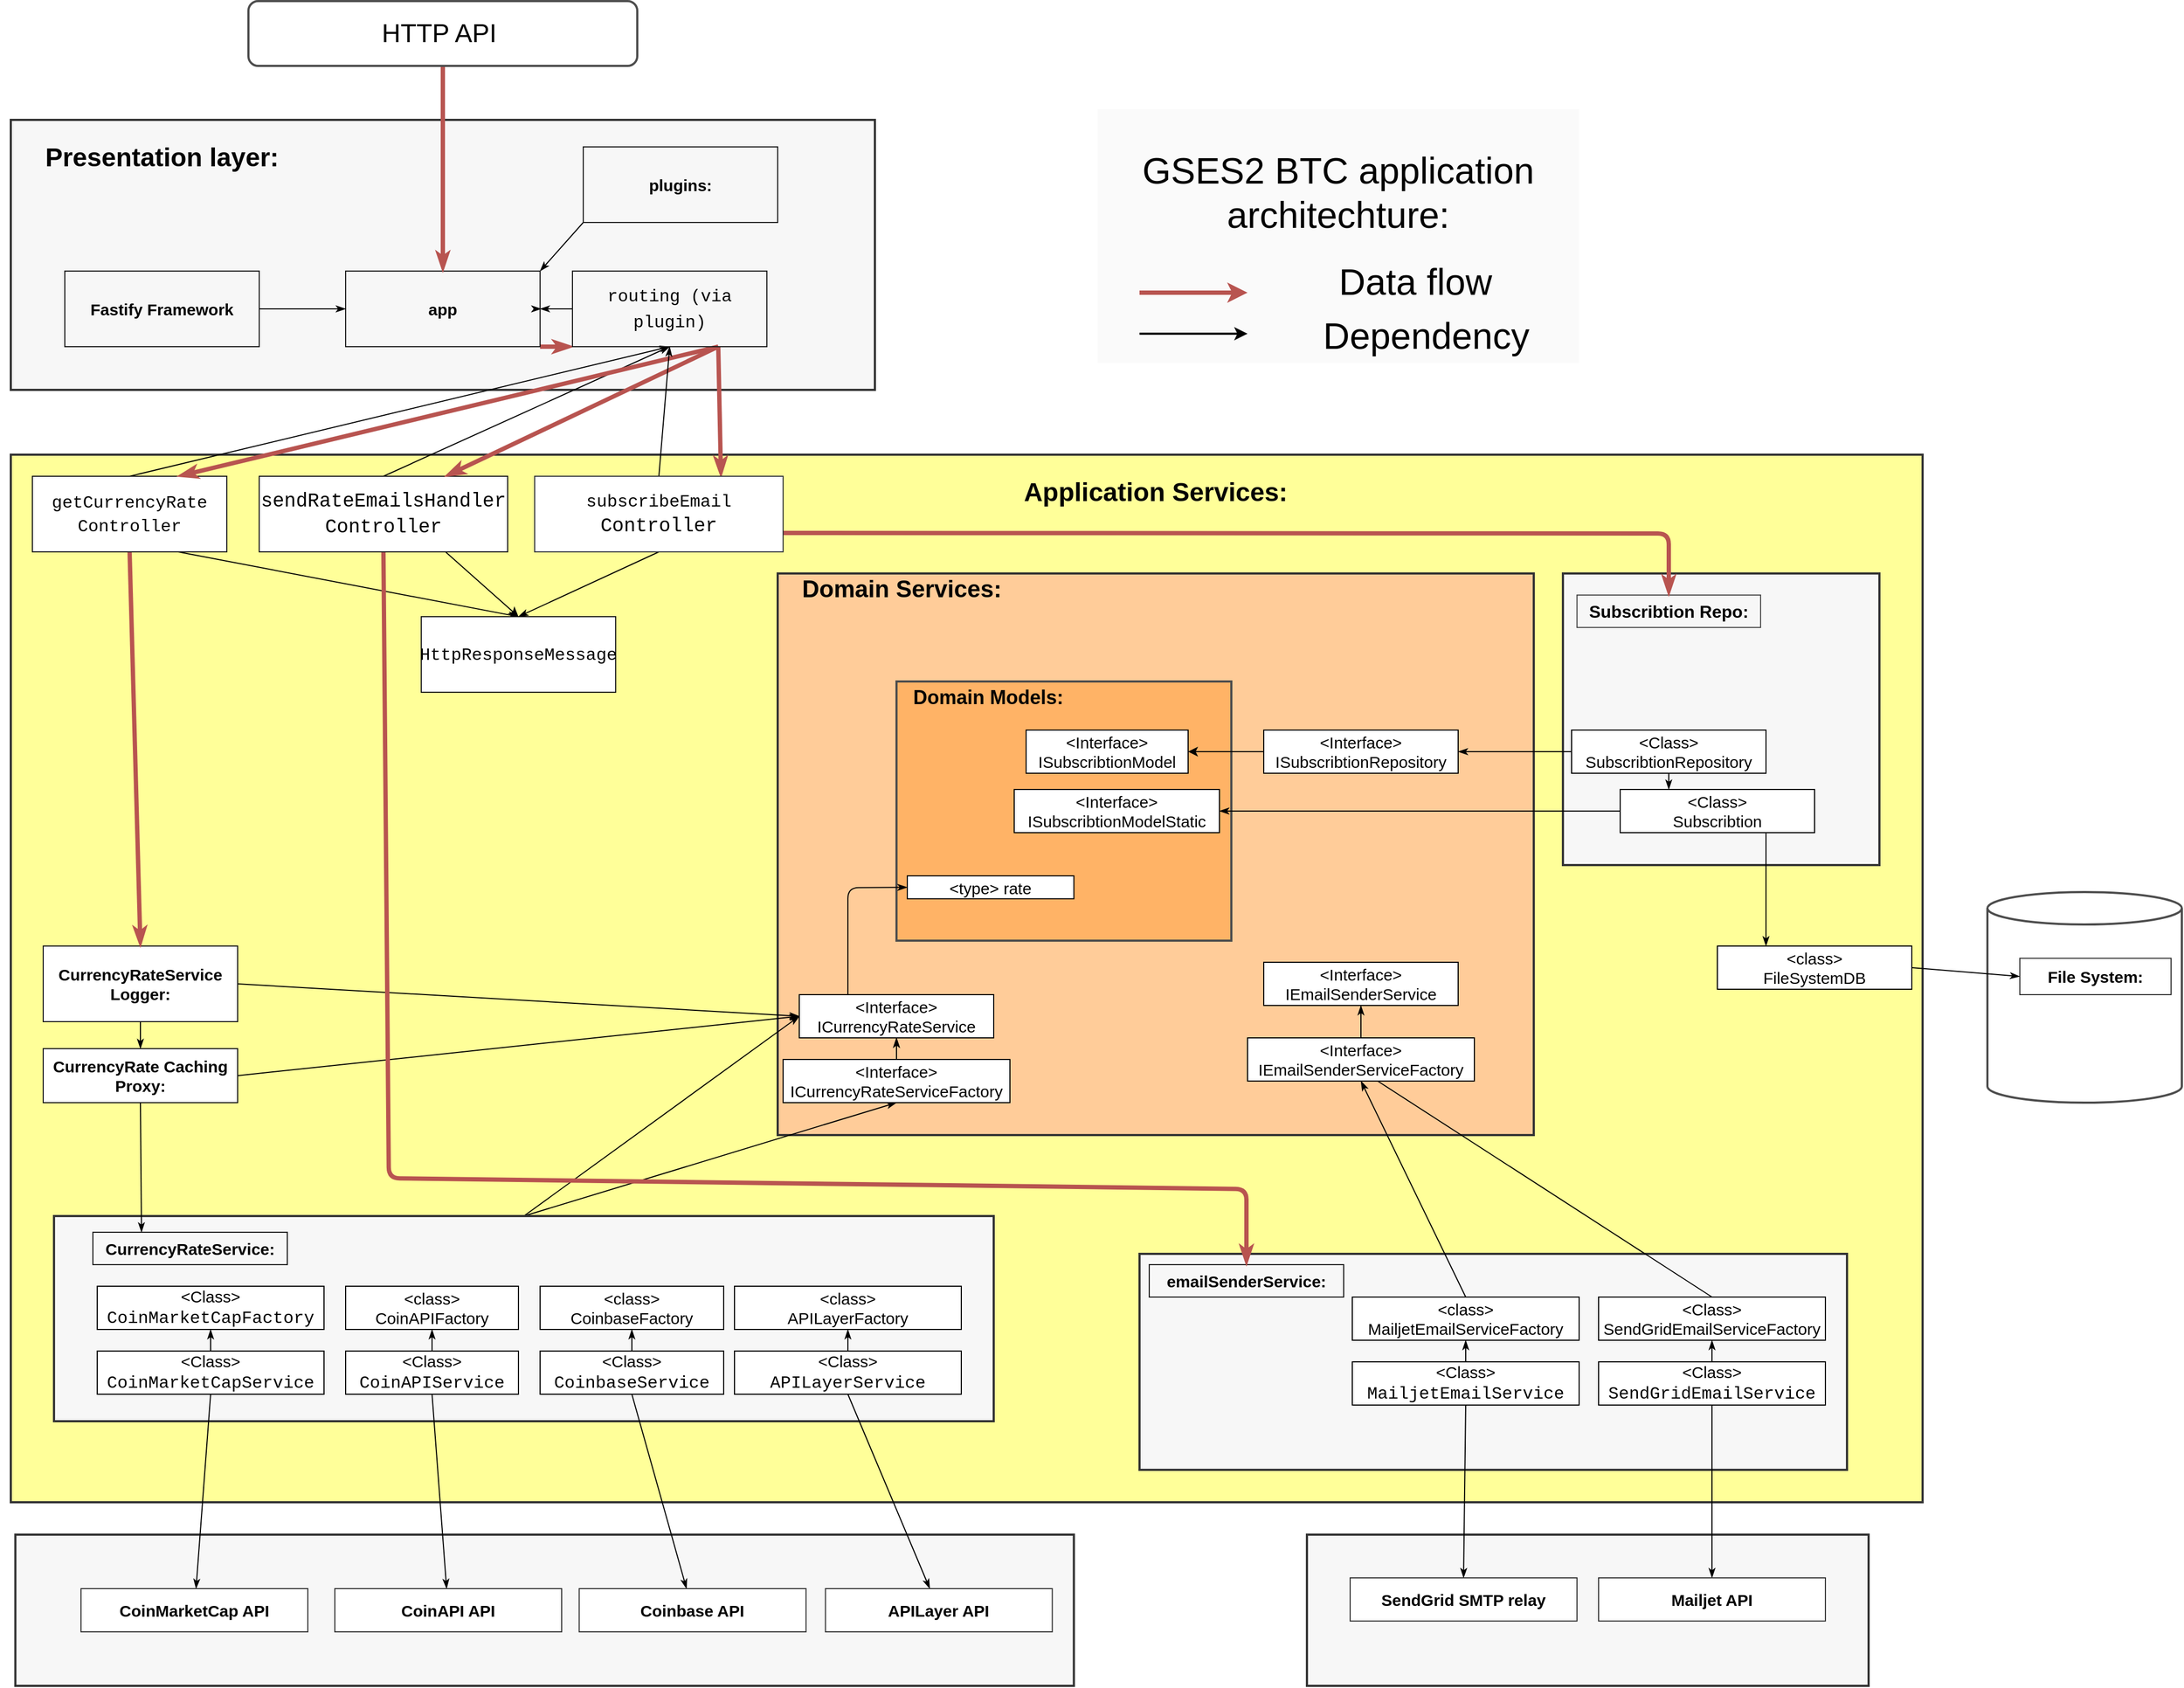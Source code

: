 <mxfile version="20.3.7" type="device"><diagram id="Va2F_s6wSQc69Bck7_Kn" name="Page-3"><mxGraphModel dx="2605" dy="2112" grid="1" gridSize="10" guides="1" tooltips="1" connect="1" arrows="1" fold="1" page="1" pageScale="1" pageWidth="827" pageHeight="1169" background="#FFFFFF" math="0" shadow="0"><root><mxCell id="LVs58O9YVb5k__v3N2jz-0"/><mxCell id="LVs58O9YVb5k__v3N2jz-1" parent="LVs58O9YVb5k__v3N2jz-0"/><mxCell id="pGp3EfEjl50-WbtwnHvr-33" value="" style="rounded=0;whiteSpace=wrap;html=1;strokeColor=#333333;strokeWidth=2;fillColor=#F7F7F7;" parent="LVs58O9YVb5k__v3N2jz-1" vertex="1"><mxGeometry x="-605.77" y="1110" width="980" height="140" as="geometry"/></mxCell><mxCell id="pGp3EfEjl50-WbtwnHvr-21" value="" style="shape=cylinder3;whiteSpace=wrap;html=1;boundedLbl=1;backgroundOutline=1;size=15;labelBackgroundColor=none;fontSize=16;fontColor=#000000;strokeColor=#4D4D4D;strokeWidth=2;fillColor=#FFFFFF;" parent="LVs58O9YVb5k__v3N2jz-1" vertex="1"><mxGeometry x="1220" y="515" width="180" height="195" as="geometry"/></mxCell><mxCell id="kYMx-5tcmwCGb7-HMbAH-30" value="" style="rounded=0;whiteSpace=wrap;html=1;strokeColor=#333333;strokeWidth=2;fillColor=#F7F7F7;" parent="LVs58O9YVb5k__v3N2jz-1" vertex="1"><mxGeometry x="590" y="1110" width="520" height="140" as="geometry"/></mxCell><mxCell id="w0KFx9JzpML0O4RxQ3yX-5" value="" style="rounded=0;whiteSpace=wrap;html=1;labelBackgroundColor=none;fontSize=15;fontColor=#030303;fillColor=#FFFF99;strokeWidth=2;strokeColor=#333333;" parent="LVs58O9YVb5k__v3N2jz-1" vertex="1"><mxGeometry x="-610" y="110" width="1770" height="970" as="geometry"/></mxCell><mxCell id="pGp3EfEjl50-WbtwnHvr-5" value="" style="rounded=0;whiteSpace=wrap;html=1;strokeColor=#333333;strokeWidth=2;fillColor=#F7F7F7;" parent="LVs58O9YVb5k__v3N2jz-1" vertex="1"><mxGeometry x="827" y="220" width="293" height="270" as="geometry"/></mxCell><mxCell id="R8-8-l1SJN_ILTi5o2wE-1" value="" style="rounded=0;whiteSpace=wrap;html=1;labelBackgroundColor=none;fontSize=15;fontColor=#030303;fillColor=#FFCC99;strokeWidth=2;strokeColor=#333333;" parent="LVs58O9YVb5k__v3N2jz-1" vertex="1"><mxGeometry x="100" y="220" width="700" height="520" as="geometry"/></mxCell><mxCell id="lWeB1JLwc1sc2tE-N1J9-0" value="" style="rounded=0;whiteSpace=wrap;html=1;labelBackgroundColor=none;fontSize=15;fontColor=#030303;fillColor=#FFB366;strokeWidth=2;strokeColor=#4D4D4D;" parent="LVs58O9YVb5k__v3N2jz-1" vertex="1"><mxGeometry x="210" y="320" width="310" height="240" as="geometry"/></mxCell><mxCell id="lWeB1JLwc1sc2tE-N1J9-1" value="&lt;b&gt;&lt;font style=&quot;font-size: 18px&quot;&gt;Domain Models:&lt;/font&gt;&lt;/b&gt;" style="text;html=1;strokeColor=none;fillColor=none;align=center;verticalAlign=middle;whiteSpace=wrap;rounded=0;labelBackgroundColor=none;fontSize=15;fontColor=#030303;" parent="LVs58O9YVb5k__v3N2jz-1" vertex="1"><mxGeometry x="210" y="320" width="170" height="30" as="geometry"/></mxCell><mxCell id="APyF7GBWkw_ZN4u4eyRF-0" value="&amp;lt;Interface&amp;gt;&lt;br&gt;ISubscribtionModel" style="rounded=0;whiteSpace=wrap;html=1;fontSize=15;" parent="LVs58O9YVb5k__v3N2jz-1" vertex="1"><mxGeometry x="330" y="365" width="150" height="40" as="geometry"/></mxCell><mxCell id="R8-8-l1SJN_ILTi5o2wE-0" value="&amp;lt;type&amp;gt; rate" style="rounded=0;whiteSpace=wrap;html=1;fontSize=15;" parent="LVs58O9YVb5k__v3N2jz-1" vertex="1"><mxGeometry x="220.002" y="500.003" width="154.23" height="21.2" as="geometry"/></mxCell><mxCell id="8loewQRvzOFX16BJMFhs-1" value="&lt;b&gt;&lt;font style=&quot;font-size: 22px&quot;&gt;Domain Services:&lt;/font&gt;&lt;/b&gt;" style="text;html=1;strokeColor=none;fillColor=none;align=center;verticalAlign=middle;whiteSpace=wrap;rounded=0;labelBackgroundColor=none;fontSize=15;fontColor=#030303;" parent="LVs58O9YVb5k__v3N2jz-1" vertex="1"><mxGeometry x="110" y="220" width="210" height="30" as="geometry"/></mxCell><mxCell id="8loewQRvzOFX16BJMFhs-2" value="&amp;lt;Interface&amp;gt;&lt;br&gt;ISubscribtionModelStatic" style="rounded=0;whiteSpace=wrap;html=1;fontSize=15;" parent="LVs58O9YVb5k__v3N2jz-1" vertex="1"><mxGeometry x="319" y="420" width="190" height="40" as="geometry"/></mxCell><mxCell id="8loewQRvzOFX16BJMFhs-4" style="edgeStyle=none;html=1;exitX=0;exitY=0.5;exitDx=0;exitDy=0;entryX=1;entryY=0.5;entryDx=0;entryDy=0;fontSize=15;fontColor=#030303;strokeColor=#030303;" parent="LVs58O9YVb5k__v3N2jz-1" source="8loewQRvzOFX16BJMFhs-3" target="APyF7GBWkw_ZN4u4eyRF-0" edge="1"><mxGeometry relative="1" as="geometry"><Array as="points"/></mxGeometry></mxCell><mxCell id="8loewQRvzOFX16BJMFhs-3" value="&amp;lt;Interface&amp;gt;&lt;br&gt;ISubscribtionRepository" style="rounded=0;whiteSpace=wrap;html=1;fontSize=15;" parent="LVs58O9YVb5k__v3N2jz-1" vertex="1"><mxGeometry x="550" y="365" width="180" height="40" as="geometry"/></mxCell><mxCell id="8loewQRvzOFX16BJMFhs-5" value="&amp;lt;Interface&amp;gt;&lt;br&gt;IEmailSenderService" style="rounded=0;whiteSpace=wrap;html=1;fontSize=15;" parent="LVs58O9YVb5k__v3N2jz-1" vertex="1"><mxGeometry x="550" y="580" width="180" height="40" as="geometry"/></mxCell><mxCell id="w0KFx9JzpML0O4RxQ3yX-2" style="edgeStyle=none;html=1;exitX=0.5;exitY=0;exitDx=0;exitDy=0;entryX=0.5;entryY=1;entryDx=0;entryDy=0;endArrow=classicThin;endFill=1;strokeColor=#000000;" parent="LVs58O9YVb5k__v3N2jz-1" source="8loewQRvzOFX16BJMFhs-6" target="8loewQRvzOFX16BJMFhs-5" edge="1"><mxGeometry relative="1" as="geometry"/></mxCell><mxCell id="8loewQRvzOFX16BJMFhs-6" value="&amp;lt;Interface&amp;gt;&lt;br&gt;IEmailSenderServiceFactory" style="rounded=0;whiteSpace=wrap;html=1;fontSize=15;" parent="LVs58O9YVb5k__v3N2jz-1" vertex="1"><mxGeometry x="535" y="650" width="210" height="40" as="geometry"/></mxCell><mxCell id="8loewQRvzOFX16BJMFhs-9" style="edgeStyle=none;html=1;exitX=0.25;exitY=0;exitDx=0;exitDy=0;entryX=0;entryY=0.5;entryDx=0;entryDy=0;fontSize=15;fontColor=#030303;strokeColor=#030303;endArrow=classicThin;endFill=1;" parent="LVs58O9YVb5k__v3N2jz-1" source="8loewQRvzOFX16BJMFhs-7" target="R8-8-l1SJN_ILTi5o2wE-0" edge="1"><mxGeometry relative="1" as="geometry"><Array as="points"><mxPoint x="165" y="511"/></Array></mxGeometry></mxCell><mxCell id="8loewQRvzOFX16BJMFhs-7" value="&amp;lt;Interface&amp;gt;&lt;br&gt;ICurrencyRateService" style="rounded=0;whiteSpace=wrap;html=1;fontSize=15;" parent="LVs58O9YVb5k__v3N2jz-1" vertex="1"><mxGeometry x="120" y="610" width="180" height="40" as="geometry"/></mxCell><mxCell id="w0KFx9JzpML0O4RxQ3yX-0" style="edgeStyle=none;html=1;exitX=0.5;exitY=0;exitDx=0;exitDy=0;entryX=0.5;entryY=1;entryDx=0;entryDy=0;endArrow=classicThin;endFill=1;" parent="LVs58O9YVb5k__v3N2jz-1" source="8loewQRvzOFX16BJMFhs-8" target="8loewQRvzOFX16BJMFhs-7" edge="1"><mxGeometry relative="1" as="geometry"/></mxCell><mxCell id="w0KFx9JzpML0O4RxQ3yX-1" style="edgeStyle=none;html=1;exitX=0.5;exitY=0;exitDx=0;exitDy=0;entryX=0.5;entryY=1;entryDx=0;entryDy=0;endArrow=classicThin;endFill=1;strokeColor=#000000;" parent="LVs58O9YVb5k__v3N2jz-1" source="8loewQRvzOFX16BJMFhs-8" target="8loewQRvzOFX16BJMFhs-7" edge="1"><mxGeometry relative="1" as="geometry"/></mxCell><mxCell id="8loewQRvzOFX16BJMFhs-8" value="&amp;lt;Interface&amp;gt;&lt;br&gt;ICurrencyRateServiceFactory" style="rounded=0;whiteSpace=wrap;html=1;fontSize=15;" parent="LVs58O9YVb5k__v3N2jz-1" vertex="1"><mxGeometry x="105" y="670" width="210" height="40" as="geometry"/></mxCell><mxCell id="w0KFx9JzpML0O4RxQ3yX-6" value="&lt;b&gt;&lt;font style=&quot;font-size: 24px&quot;&gt;Application Services:&lt;/font&gt;&lt;/b&gt;" style="text;html=1;strokeColor=none;fillColor=none;align=center;verticalAlign=middle;whiteSpace=wrap;rounded=0;labelBackgroundColor=none;fontSize=15;fontColor=#030303;" parent="LVs58O9YVb5k__v3N2jz-1" vertex="1"><mxGeometry x="300" y="130" width="300" height="30" as="geometry"/></mxCell><mxCell id="kYMx-5tcmwCGb7-HMbAH-2" style="edgeStyle=none;html=1;exitX=0;exitY=0.5;exitDx=0;exitDy=0;entryX=1;entryY=0.5;entryDx=0;entryDy=0;endArrow=classicThin;endFill=1;strokeColor=#000000;" parent="LVs58O9YVb5k__v3N2jz-1" source="kYMx-5tcmwCGb7-HMbAH-0" target="8loewQRvzOFX16BJMFhs-2" edge="1"><mxGeometry relative="1" as="geometry"/></mxCell><mxCell id="kYMx-5tcmwCGb7-HMbAH-0" value="&amp;lt;Class&amp;gt;&lt;br&gt;Subscribtion" style="rounded=0;whiteSpace=wrap;html=1;fontSize=15;" parent="LVs58O9YVb5k__v3N2jz-1" vertex="1"><mxGeometry x="880" y="420" width="180" height="40" as="geometry"/></mxCell><mxCell id="kYMx-5tcmwCGb7-HMbAH-4" value="&lt;b&gt;File System:&lt;/b&gt;" style="text;html=1;strokeColor=#333333;fillColor=none;align=center;verticalAlign=middle;whiteSpace=wrap;rounded=0;labelBackgroundColor=none;fontSize=15;fontColor=#030303;" parent="LVs58O9YVb5k__v3N2jz-1" vertex="1"><mxGeometry x="1250" y="576.3" width="140" height="33.7" as="geometry"/></mxCell><mxCell id="kYMx-5tcmwCGb7-HMbAH-31" style="edgeStyle=none;html=1;exitX=1;exitY=0.5;exitDx=0;exitDy=0;entryX=0;entryY=0.5;entryDx=0;entryDy=0;fontColor=#000000;endArrow=classicThin;endFill=1;strokeColor=#000000;" parent="LVs58O9YVb5k__v3N2jz-1" source="kYMx-5tcmwCGb7-HMbAH-5" target="kYMx-5tcmwCGb7-HMbAH-4" edge="1"><mxGeometry relative="1" as="geometry"/></mxCell><mxCell id="kYMx-5tcmwCGb7-HMbAH-5" value="&amp;lt;class&amp;gt;&lt;br&gt;FileSystemDB" style="rounded=0;whiteSpace=wrap;html=1;fontSize=15;" parent="LVs58O9YVb5k__v3N2jz-1" vertex="1"><mxGeometry x="970" y="565" width="180" height="40" as="geometry"/></mxCell><mxCell id="kYMx-5tcmwCGb7-HMbAH-7" style="edgeStyle=none;html=1;exitX=0.75;exitY=1;exitDx=0;exitDy=0;endArrow=classicThin;endFill=1;strokeColor=#000000;entryX=0.25;entryY=0;entryDx=0;entryDy=0;" parent="LVs58O9YVb5k__v3N2jz-1" source="kYMx-5tcmwCGb7-HMbAH-0" target="kYMx-5tcmwCGb7-HMbAH-5" edge="1"><mxGeometry relative="1" as="geometry"><mxPoint x="1250" y="250" as="targetPoint"/><Array as="points"/></mxGeometry></mxCell><mxCell id="kYMx-5tcmwCGb7-HMbAH-8" value="" style="rounded=0;whiteSpace=wrap;html=1;strokeColor=#333333;strokeWidth=2;fillColor=#F7F7F7;" parent="LVs58O9YVb5k__v3N2jz-1" vertex="1"><mxGeometry x="435" y="850" width="655" height="200" as="geometry"/></mxCell><mxCell id="kYMx-5tcmwCGb7-HMbAH-11" value="&lt;b&gt;emailSenderService:&lt;/b&gt;" style="text;html=1;strokeColor=#1A1A1A;fillColor=none;align=center;verticalAlign=middle;whiteSpace=wrap;rounded=0;labelBackgroundColor=none;fontSize=15;fontColor=#030303;" parent="LVs58O9YVb5k__v3N2jz-1" vertex="1"><mxGeometry x="444" y="860" width="180" height="30" as="geometry"/></mxCell><mxCell id="kYMx-5tcmwCGb7-HMbAH-24" style="edgeStyle=none;html=1;exitX=0.5;exitY=0;exitDx=0;exitDy=0;entryX=0.5;entryY=1;entryDx=0;entryDy=0;fontColor=#000000;endArrow=classicThin;endFill=1;strokeColor=#000000;" parent="LVs58O9YVb5k__v3N2jz-1" source="kYMx-5tcmwCGb7-HMbAH-12" target="kYMx-5tcmwCGb7-HMbAH-21" edge="1"><mxGeometry relative="1" as="geometry"/></mxCell><mxCell id="kYMx-5tcmwCGb7-HMbAH-28" style="edgeStyle=none;html=1;exitX=0.5;exitY=1;exitDx=0;exitDy=0;entryX=0.5;entryY=0;entryDx=0;entryDy=0;fontColor=#000000;endArrow=classicThin;endFill=1;strokeColor=#000000;" parent="LVs58O9YVb5k__v3N2jz-1" source="kYMx-5tcmwCGb7-HMbAH-12" target="kYMx-5tcmwCGb7-HMbAH-19" edge="1"><mxGeometry relative="1" as="geometry"/></mxCell><mxCell id="kYMx-5tcmwCGb7-HMbAH-12" value="&amp;lt;Class&amp;gt;&lt;br&gt;&lt;div style=&quot;font-family: &amp;quot;consolas&amp;quot; , &amp;quot;courier new&amp;quot; , monospace ; font-size: 16px ; line-height: 22px&quot;&gt;MailjetEmailService&lt;/div&gt;" style="rounded=0;whiteSpace=wrap;html=1;fontSize=15;" parent="LVs58O9YVb5k__v3N2jz-1" vertex="1"><mxGeometry x="632" y="950" width="210" height="40" as="geometry"/></mxCell><mxCell id="kYMx-5tcmwCGb7-HMbAH-19" value="&lt;font color=&quot;#000000&quot;&gt;&lt;b&gt;SendGrid SMTP relay&lt;/b&gt;&lt;/font&gt;" style="rounded=0;whiteSpace=wrap;html=1;fontSize=15;fillColor=#FFFFFF;strokeColor=#333333;" parent="LVs58O9YVb5k__v3N2jz-1" vertex="1"><mxGeometry x="630" y="1150" width="210" height="40" as="geometry"/></mxCell><mxCell id="kYMx-5tcmwCGb7-HMbAH-23" style="edgeStyle=none;html=1;exitX=0.5;exitY=0;exitDx=0;exitDy=0;entryX=0.5;entryY=1;entryDx=0;entryDy=0;fontColor=#000000;endArrow=classicThin;endFill=1;strokeColor=#000000;" parent="LVs58O9YVb5k__v3N2jz-1" source="kYMx-5tcmwCGb7-HMbAH-20" target="kYMx-5tcmwCGb7-HMbAH-22" edge="1"><mxGeometry relative="1" as="geometry"/></mxCell><mxCell id="kYMx-5tcmwCGb7-HMbAH-29" style="edgeStyle=none;html=1;exitX=0.5;exitY=1;exitDx=0;exitDy=0;fontColor=#000000;endArrow=classicThin;endFill=1;strokeColor=#000000;entryX=0.5;entryY=0;entryDx=0;entryDy=0;" parent="LVs58O9YVb5k__v3N2jz-1" source="kYMx-5tcmwCGb7-HMbAH-20" target="kYMx-5tcmwCGb7-HMbAH-18" edge="1"><mxGeometry relative="1" as="geometry"/></mxCell><mxCell id="kYMx-5tcmwCGb7-HMbAH-20" value="&amp;lt;Class&amp;gt;&lt;br&gt;&lt;div style=&quot;font-family: &amp;quot;consolas&amp;quot; , &amp;quot;courier new&amp;quot; , monospace ; font-size: 16px ; line-height: 22px&quot;&gt;SendGridEmailService&lt;/div&gt;" style="rounded=0;whiteSpace=wrap;html=1;fontSize=15;" parent="LVs58O9YVb5k__v3N2jz-1" vertex="1"><mxGeometry x="860" y="950" width="210" height="40" as="geometry"/></mxCell><mxCell id="kYMx-5tcmwCGb7-HMbAH-25" style="edgeStyle=none;html=1;exitX=0.5;exitY=0;exitDx=0;exitDy=0;entryX=0.5;entryY=1;entryDx=0;entryDy=0;fontColor=#000000;endArrow=classicThin;endFill=1;strokeColor=#000000;" parent="LVs58O9YVb5k__v3N2jz-1" source="kYMx-5tcmwCGb7-HMbAH-21" target="8loewQRvzOFX16BJMFhs-6" edge="1"><mxGeometry relative="1" as="geometry"/></mxCell><mxCell id="kYMx-5tcmwCGb7-HMbAH-21" value="&amp;lt;class&amp;gt;&lt;br&gt;MailjetEmailServiceFactory" style="rounded=0;whiteSpace=wrap;html=1;fontSize=15;" parent="LVs58O9YVb5k__v3N2jz-1" vertex="1"><mxGeometry x="632" y="890" width="210" height="40" as="geometry"/></mxCell><mxCell id="kYMx-5tcmwCGb7-HMbAH-26" style="edgeStyle=none;html=1;exitX=0.5;exitY=0;exitDx=0;exitDy=0;fontColor=#000000;endArrow=classicThin;endFill=1;strokeColor=#000000;" parent="LVs58O9YVb5k__v3N2jz-1" source="kYMx-5tcmwCGb7-HMbAH-22" edge="1"><mxGeometry relative="1" as="geometry"><mxPoint x="640" y="680" as="targetPoint"/></mxGeometry></mxCell><mxCell id="kYMx-5tcmwCGb7-HMbAH-22" value="&amp;lt;Class&amp;gt;&lt;br&gt;SendGridEmailServiceFactory" style="rounded=0;whiteSpace=wrap;html=1;fontSize=15;" parent="LVs58O9YVb5k__v3N2jz-1" vertex="1"><mxGeometry x="860" y="890" width="210" height="40" as="geometry"/></mxCell><mxCell id="kYMx-5tcmwCGb7-HMbAH-18" value="&lt;font color=&quot;#000000&quot;&gt;&lt;b&gt;Mailjet API&lt;/b&gt;&lt;/font&gt;" style="rounded=0;whiteSpace=wrap;html=1;fontSize=15;fillColor=#FFFFFF;strokeColor=#333333;" parent="LVs58O9YVb5k__v3N2jz-1" vertex="1"><mxGeometry x="860" y="1150" width="210" height="40" as="geometry"/></mxCell><mxCell id="TIUjAxyo4bYSpSdX8x_9-0" value="&amp;lt;Interface&amp;gt;&lt;br&gt;ISubscribtionModel" style="rounded=0;whiteSpace=wrap;html=1;fontSize=15;" parent="LVs58O9YVb5k__v3N2jz-1" vertex="1"><mxGeometry x="330" y="365" width="150" height="40" as="geometry"/></mxCell><mxCell id="TIUjAxyo4bYSpSdX8x_9-1" value="&amp;lt;Interface&amp;gt;&lt;br&gt;ISubscribtionModelStatic" style="rounded=0;whiteSpace=wrap;html=1;fontSize=15;" parent="LVs58O9YVb5k__v3N2jz-1" vertex="1"><mxGeometry x="319" y="420" width="190" height="40" as="geometry"/></mxCell><mxCell id="TIUjAxyo4bYSpSdX8x_9-2" value="&amp;lt;Interface&amp;gt;&lt;br&gt;ISubscribtionRepository" style="rounded=0;whiteSpace=wrap;html=1;fontSize=15;" parent="LVs58O9YVb5k__v3N2jz-1" vertex="1"><mxGeometry x="550" y="365" width="180" height="40" as="geometry"/></mxCell><mxCell id="TIUjAxyo4bYSpSdX8x_9-3" value="&amp;lt;Interface&amp;gt;&lt;br&gt;IEmailSenderService" style="rounded=0;whiteSpace=wrap;html=1;fontSize=15;" parent="LVs58O9YVb5k__v3N2jz-1" vertex="1"><mxGeometry x="550" y="580" width="180" height="40" as="geometry"/></mxCell><mxCell id="TIUjAxyo4bYSpSdX8x_9-4" value="&amp;lt;Interface&amp;gt;&lt;br&gt;IEmailSenderServiceFactory" style="rounded=0;whiteSpace=wrap;html=1;fontSize=15;" parent="LVs58O9YVb5k__v3N2jz-1" vertex="1"><mxGeometry x="535" y="650" width="210" height="40" as="geometry"/></mxCell><mxCell id="TIUjAxyo4bYSpSdX8x_9-5" value="&amp;lt;Interface&amp;gt;&lt;br&gt;ICurrencyRateServiceFactory" style="rounded=0;whiteSpace=wrap;html=1;fontSize=15;" parent="LVs58O9YVb5k__v3N2jz-1" vertex="1"><mxGeometry x="105" y="670" width="210" height="40" as="geometry"/></mxCell><mxCell id="pGp3EfEjl50-WbtwnHvr-2" style="edgeStyle=none;html=1;exitX=0;exitY=0.5;exitDx=0;exitDy=0;entryX=1;entryY=0.5;entryDx=0;entryDy=0;fontColor=#000000;endArrow=classicThin;endFill=1;strokeColor=#000000;" parent="LVs58O9YVb5k__v3N2jz-1" source="pGp3EfEjl50-WbtwnHvr-0" target="TIUjAxyo4bYSpSdX8x_9-2" edge="1"><mxGeometry relative="1" as="geometry"/></mxCell><mxCell id="pGp3EfEjl50-WbtwnHvr-4" style="edgeStyle=none;html=1;exitX=0.5;exitY=1;exitDx=0;exitDy=0;entryX=0.25;entryY=0;entryDx=0;entryDy=0;fontColor=#000000;endArrow=classicThin;endFill=1;strokeColor=#000000;" parent="LVs58O9YVb5k__v3N2jz-1" source="pGp3EfEjl50-WbtwnHvr-0" target="kYMx-5tcmwCGb7-HMbAH-0" edge="1"><mxGeometry relative="1" as="geometry"/></mxCell><mxCell id="pGp3EfEjl50-WbtwnHvr-0" value="&amp;lt;Class&amp;gt;&lt;br&gt;SubscribtionRepository" style="rounded=0;whiteSpace=wrap;html=1;fontSize=15;" parent="LVs58O9YVb5k__v3N2jz-1" vertex="1"><mxGeometry x="835" y="365" width="180" height="40" as="geometry"/></mxCell><mxCell id="pGp3EfEjl50-WbtwnHvr-6" value="&lt;font size=&quot;1&quot;&gt;&lt;b style=&quot;font-size: 16px&quot;&gt;Subscribtion Repo:&lt;/b&gt;&lt;/font&gt;" style="text;html=1;strokeColor=#4D4D4D;fillColor=none;align=center;verticalAlign=middle;whiteSpace=wrap;rounded=0;labelBackgroundColor=none;fontColor=#000000;" parent="LVs58O9YVb5k__v3N2jz-1" vertex="1"><mxGeometry x="840" y="240" width="170" height="30" as="geometry"/></mxCell><mxCell id="pGp3EfEjl50-WbtwnHvr-52" style="edgeStyle=none;html=1;exitX=0.5;exitY=0;exitDx=0;exitDy=0;entryX=0.5;entryY=1;entryDx=0;entryDy=0;fontSize=24;fontColor=#000000;endArrow=classicThin;endFill=1;strokeColor=#000000;" parent="LVs58O9YVb5k__v3N2jz-1" source="pGp3EfEjl50-WbtwnHvr-11" target="TIUjAxyo4bYSpSdX8x_9-5" edge="1"><mxGeometry relative="1" as="geometry"/></mxCell><mxCell id="pGp3EfEjl50-WbtwnHvr-53" style="edgeStyle=none;html=1;exitX=0.5;exitY=0;exitDx=0;exitDy=0;entryX=0;entryY=0.5;entryDx=0;entryDy=0;fontSize=24;fontColor=#000000;endArrow=classicThin;endFill=1;strokeColor=#000000;" parent="LVs58O9YVb5k__v3N2jz-1" source="pGp3EfEjl50-WbtwnHvr-11" target="8loewQRvzOFX16BJMFhs-7" edge="1"><mxGeometry relative="1" as="geometry"/></mxCell><mxCell id="pGp3EfEjl50-WbtwnHvr-11" value="" style="rounded=0;whiteSpace=wrap;html=1;strokeColor=#333333;strokeWidth=2;fillColor=#F7F7F7;" parent="LVs58O9YVb5k__v3N2jz-1" vertex="1"><mxGeometry x="-570" y="815" width="870" height="190" as="geometry"/></mxCell><mxCell id="pGp3EfEjl50-WbtwnHvr-12" value="&lt;b&gt;CurrencyRateService:&lt;/b&gt;" style="text;html=1;strokeColor=#1A1A1A;fillColor=none;align=center;verticalAlign=middle;whiteSpace=wrap;rounded=0;labelBackgroundColor=none;fontSize=15;fontColor=#030303;" parent="LVs58O9YVb5k__v3N2jz-1" vertex="1"><mxGeometry x="-534" y="830" width="180" height="30" as="geometry"/></mxCell><mxCell id="pGp3EfEjl50-WbtwnHvr-31" style="edgeStyle=none;html=1;exitX=0.5;exitY=0;exitDx=0;exitDy=0;entryX=0.5;entryY=1;entryDx=0;entryDy=0;fontSize=24;fontColor=#000000;endArrow=classicThin;endFill=1;strokeColor=#000000;" parent="LVs58O9YVb5k__v3N2jz-1" source="pGp3EfEjl50-WbtwnHvr-13" target="pGp3EfEjl50-WbtwnHvr-15" edge="1"><mxGeometry relative="1" as="geometry"/></mxCell><mxCell id="pGp3EfEjl50-WbtwnHvr-49" style="edgeStyle=none;html=1;exitX=0.5;exitY=1;exitDx=0;exitDy=0;fontSize=24;fontColor=#000000;endArrow=classicThin;endFill=1;strokeColor=#000000;" parent="LVs58O9YVb5k__v3N2jz-1" source="pGp3EfEjl50-WbtwnHvr-13" target="pGp3EfEjl50-WbtwnHvr-39" edge="1"><mxGeometry relative="1" as="geometry"/></mxCell><mxCell id="pGp3EfEjl50-WbtwnHvr-13" value="&amp;lt;Class&amp;gt;&lt;br&gt;&lt;div style=&quot;font-family: &amp;quot;consolas&amp;quot; , &amp;quot;courier new&amp;quot; , monospace ; font-size: 16px ; line-height: 22px&quot;&gt;CoinbaseService&lt;/div&gt;" style="rounded=0;whiteSpace=wrap;html=1;fontSize=15;" parent="LVs58O9YVb5k__v3N2jz-1" vertex="1"><mxGeometry x="-120" y="940" width="170" height="40" as="geometry"/></mxCell><mxCell id="pGp3EfEjl50-WbtwnHvr-32" style="edgeStyle=none;html=1;exitX=0.5;exitY=0;exitDx=0;exitDy=0;entryX=0.5;entryY=1;entryDx=0;entryDy=0;fontSize=24;fontColor=#000000;endArrow=classicThin;endFill=1;strokeColor=#000000;" parent="LVs58O9YVb5k__v3N2jz-1" source="pGp3EfEjl50-WbtwnHvr-14" target="pGp3EfEjl50-WbtwnHvr-16" edge="1"><mxGeometry relative="1" as="geometry"/></mxCell><mxCell id="pGp3EfEjl50-WbtwnHvr-50" style="edgeStyle=none;html=1;exitX=0.5;exitY=1;exitDx=0;exitDy=0;fontSize=24;fontColor=#000000;endArrow=classicThin;endFill=1;strokeColor=#000000;" parent="LVs58O9YVb5k__v3N2jz-1" source="pGp3EfEjl50-WbtwnHvr-14" target="pGp3EfEjl50-WbtwnHvr-40" edge="1"><mxGeometry relative="1" as="geometry"/></mxCell><mxCell id="pGp3EfEjl50-WbtwnHvr-14" value="&amp;lt;Class&amp;gt;&lt;br&gt;&lt;div style=&quot;font-family: &amp;quot;consolas&amp;quot; , &amp;quot;courier new&amp;quot; , monospace ; font-size: 16px ; line-height: 22px&quot;&gt;APILayerService&lt;/div&gt;" style="rounded=0;whiteSpace=wrap;html=1;fontSize=15;" parent="LVs58O9YVb5k__v3N2jz-1" vertex="1"><mxGeometry x="60.0" y="940" width="210" height="40" as="geometry"/></mxCell><mxCell id="pGp3EfEjl50-WbtwnHvr-15" value="&amp;lt;class&amp;gt;&lt;br&gt;CoinbaseFactory" style="rounded=0;whiteSpace=wrap;html=1;fontSize=15;" parent="LVs58O9YVb5k__v3N2jz-1" vertex="1"><mxGeometry x="-120" y="880" width="170" height="40" as="geometry"/></mxCell><mxCell id="pGp3EfEjl50-WbtwnHvr-16" value="&amp;lt;class&amp;gt;&lt;br&gt;APILayerFactory" style="rounded=0;whiteSpace=wrap;html=1;fontSize=15;" parent="LVs58O9YVb5k__v3N2jz-1" vertex="1"><mxGeometry x="60.0" y="880" width="210" height="40" as="geometry"/></mxCell><mxCell id="pGp3EfEjl50-WbtwnHvr-30" style="edgeStyle=none;html=1;exitX=0.5;exitY=0;exitDx=0;exitDy=0;entryX=0.5;entryY=1;entryDx=0;entryDy=0;fontSize=24;fontColor=#000000;endArrow=classicThin;endFill=1;strokeColor=#000000;" parent="LVs58O9YVb5k__v3N2jz-1" source="pGp3EfEjl50-WbtwnHvr-17" target="pGp3EfEjl50-WbtwnHvr-18" edge="1"><mxGeometry relative="1" as="geometry"/></mxCell><mxCell id="pGp3EfEjl50-WbtwnHvr-48" style="edgeStyle=none;html=1;exitX=0.5;exitY=1;exitDx=0;exitDy=0;fontSize=24;fontColor=#000000;endArrow=classicThin;endFill=1;strokeColor=#000000;" parent="LVs58O9YVb5k__v3N2jz-1" source="pGp3EfEjl50-WbtwnHvr-17" target="pGp3EfEjl50-WbtwnHvr-38" edge="1"><mxGeometry relative="1" as="geometry"/></mxCell><mxCell id="pGp3EfEjl50-WbtwnHvr-17" value="&amp;lt;Class&amp;gt;&lt;br&gt;&lt;div style=&quot;font-family: &amp;#34;consolas&amp;#34; , &amp;#34;courier new&amp;#34; , monospace ; font-size: 16px ; line-height: 22px&quot;&gt;CoinAPIService&lt;/div&gt;" style="rounded=0;whiteSpace=wrap;html=1;fontSize=15;" parent="LVs58O9YVb5k__v3N2jz-1" vertex="1"><mxGeometry x="-300" y="940" width="160" height="40" as="geometry"/></mxCell><mxCell id="pGp3EfEjl50-WbtwnHvr-18" value="&amp;lt;class&amp;gt;&lt;br&gt;CoinAPIFactory" style="rounded=0;whiteSpace=wrap;html=1;fontSize=15;" parent="LVs58O9YVb5k__v3N2jz-1" vertex="1"><mxGeometry x="-300" y="880" width="160" height="40" as="geometry"/></mxCell><mxCell id="pGp3EfEjl50-WbtwnHvr-29" style="edgeStyle=none;html=1;exitX=0.5;exitY=0;exitDx=0;exitDy=0;entryX=0.5;entryY=1;entryDx=0;entryDy=0;fontSize=24;fontColor=#000000;endArrow=classicThin;endFill=1;strokeColor=#000000;" parent="LVs58O9YVb5k__v3N2jz-1" source="pGp3EfEjl50-WbtwnHvr-19" target="pGp3EfEjl50-WbtwnHvr-24" edge="1"><mxGeometry relative="1" as="geometry"/></mxCell><mxCell id="pGp3EfEjl50-WbtwnHvr-47" style="edgeStyle=none;html=1;exitX=0.5;exitY=1;exitDx=0;exitDy=0;fontSize=24;fontColor=#000000;endArrow=classicThin;endFill=1;strokeColor=#000000;" parent="LVs58O9YVb5k__v3N2jz-1" source="pGp3EfEjl50-WbtwnHvr-19" target="pGp3EfEjl50-WbtwnHvr-37" edge="1"><mxGeometry relative="1" as="geometry"/></mxCell><mxCell id="pGp3EfEjl50-WbtwnHvr-19" value="&amp;lt;Class&amp;gt;&lt;br&gt;&lt;div style=&quot;font-family: &amp;quot;consolas&amp;quot; , &amp;quot;courier new&amp;quot; , monospace ; font-size: 16px ; line-height: 22px&quot;&gt;CoinMarketCapService&lt;/div&gt;" style="rounded=0;whiteSpace=wrap;html=1;fontSize=15;" parent="LVs58O9YVb5k__v3N2jz-1" vertex="1"><mxGeometry x="-530" y="940" width="210" height="40" as="geometry"/></mxCell><mxCell id="pGp3EfEjl50-WbtwnHvr-24" value="&amp;lt;Class&amp;gt;&lt;br&gt;&lt;div style=&quot;font-family: &amp;quot;consolas&amp;quot; , &amp;quot;courier new&amp;quot; , monospace ; font-size: 16px ; line-height: 22px&quot;&gt;CoinMarketCapFactory&lt;/div&gt;" style="rounded=0;whiteSpace=wrap;html=1;fontSize=15;" parent="LVs58O9YVb5k__v3N2jz-1" vertex="1"><mxGeometry x="-530" y="880" width="210" height="40" as="geometry"/></mxCell><mxCell id="pGp3EfEjl50-WbtwnHvr-37" value="&lt;font color=&quot;#000000&quot;&gt;&lt;b&gt;CoinMarketCap API&lt;/b&gt;&lt;/font&gt;" style="rounded=0;whiteSpace=wrap;html=1;fontSize=15;fillColor=#FFFFFF;strokeColor=#333333;" parent="LVs58O9YVb5k__v3N2jz-1" vertex="1"><mxGeometry x="-545" y="1160" width="210" height="40" as="geometry"/></mxCell><mxCell id="pGp3EfEjl50-WbtwnHvr-38" value="&lt;font color=&quot;#000000&quot;&gt;&lt;b&gt;CoinAPI API&lt;/b&gt;&lt;/font&gt;" style="rounded=0;whiteSpace=wrap;html=1;fontSize=15;fillColor=#FFFFFF;strokeColor=#333333;" parent="LVs58O9YVb5k__v3N2jz-1" vertex="1"><mxGeometry x="-310" y="1160" width="210" height="40" as="geometry"/></mxCell><mxCell id="pGp3EfEjl50-WbtwnHvr-39" value="&lt;font color=&quot;#000000&quot;&gt;&lt;b&gt;Coinbase API&lt;/b&gt;&lt;/font&gt;" style="rounded=0;whiteSpace=wrap;html=1;fontSize=15;fillColor=#FFFFFF;strokeColor=#333333;" parent="LVs58O9YVb5k__v3N2jz-1" vertex="1"><mxGeometry x="-83.77" y="1160" width="210" height="40" as="geometry"/></mxCell><mxCell id="pGp3EfEjl50-WbtwnHvr-40" value="&lt;font color=&quot;#000000&quot;&gt;&lt;b&gt;APILayer API&lt;/b&gt;&lt;/font&gt;" style="rounded=0;whiteSpace=wrap;html=1;fontSize=15;fillColor=#FFFFFF;strokeColor=#333333;" parent="LVs58O9YVb5k__v3N2jz-1" vertex="1"><mxGeometry x="144.23" y="1160" width="210" height="40" as="geometry"/></mxCell><mxCell id="pGp3EfEjl50-WbtwnHvr-43" style="edgeStyle=none;html=1;exitX=0.5;exitY=1;exitDx=0;exitDy=0;entryX=0.5;entryY=0;entryDx=0;entryDy=0;fontSize=24;fontColor=#000000;endArrow=classicThin;endFill=1;strokeColor=#000000;" parent="LVs58O9YVb5k__v3N2jz-1" source="pGp3EfEjl50-WbtwnHvr-41" target="pGp3EfEjl50-WbtwnHvr-42" edge="1"><mxGeometry relative="1" as="geometry"/></mxCell><mxCell id="pGp3EfEjl50-WbtwnHvr-46" style="edgeStyle=none;html=1;exitX=1;exitY=0.5;exitDx=0;exitDy=0;fontSize=24;fontColor=#000000;endArrow=classicThin;endFill=1;strokeColor=#000000;" parent="LVs58O9YVb5k__v3N2jz-1" source="pGp3EfEjl50-WbtwnHvr-41" edge="1"><mxGeometry relative="1" as="geometry"><mxPoint x="120" y="630" as="targetPoint"/></mxGeometry></mxCell><mxCell id="pGp3EfEjl50-WbtwnHvr-41" value="&lt;b&gt;CurrencyRateService Logger:&lt;/b&gt;" style="text;html=1;strokeColor=#1A1A1A;fillColor=#FFFFFF;align=center;verticalAlign=middle;whiteSpace=wrap;rounded=0;labelBackgroundColor=none;fontSize=15;fontColor=#030303;" parent="LVs58O9YVb5k__v3N2jz-1" vertex="1"><mxGeometry x="-580" y="565" width="180" height="70" as="geometry"/></mxCell><mxCell id="pGp3EfEjl50-WbtwnHvr-44" style="edgeStyle=none;html=1;exitX=0.5;exitY=1;exitDx=0;exitDy=0;entryX=0.25;entryY=0;entryDx=0;entryDy=0;fontSize=24;fontColor=#000000;endArrow=classicThin;endFill=1;strokeColor=#000000;" parent="LVs58O9YVb5k__v3N2jz-1" source="pGp3EfEjl50-WbtwnHvr-42" target="pGp3EfEjl50-WbtwnHvr-12" edge="1"><mxGeometry relative="1" as="geometry"/></mxCell><mxCell id="pGp3EfEjl50-WbtwnHvr-45" style="edgeStyle=none;html=1;exitX=1;exitY=0.5;exitDx=0;exitDy=0;entryX=0;entryY=0.5;entryDx=0;entryDy=0;fontSize=24;fontColor=#000000;endArrow=classicThin;endFill=1;strokeColor=#000000;" parent="LVs58O9YVb5k__v3N2jz-1" source="pGp3EfEjl50-WbtwnHvr-42" target="8loewQRvzOFX16BJMFhs-7" edge="1"><mxGeometry relative="1" as="geometry"/></mxCell><mxCell id="pGp3EfEjl50-WbtwnHvr-42" value="&lt;b&gt;CurrencyRate Caching Proxy:&lt;/b&gt;" style="text;html=1;strokeColor=#1A1A1A;fillColor=#FFFFFF;align=center;verticalAlign=middle;whiteSpace=wrap;rounded=0;labelBackgroundColor=none;fontSize=15;fontColor=#030303;" parent="LVs58O9YVb5k__v3N2jz-1" vertex="1"><mxGeometry x="-580" y="660" width="180" height="50" as="geometry"/></mxCell><mxCell id="pGp3EfEjl50-WbtwnHvr-54" value="" style="rounded=0;whiteSpace=wrap;html=1;strokeColor=#333333;strokeWidth=2;fillColor=#F7F7F7;" parent="LVs58O9YVb5k__v3N2jz-1" vertex="1"><mxGeometry x="-610" y="-200" width="800" height="250" as="geometry"/></mxCell><mxCell id="pGp3EfEjl50-WbtwnHvr-55" value="&lt;b&gt;&lt;font style=&quot;font-size: 24px&quot;&gt;Presentation layer:&lt;/font&gt;&lt;/b&gt;" style="text;html=1;strokeColor=none;fillColor=none;align=center;verticalAlign=middle;whiteSpace=wrap;rounded=0;labelBackgroundColor=none;fontSize=15;fontColor=#030303;" parent="LVs58O9YVb5k__v3N2jz-1" vertex="1"><mxGeometry x="-620" y="-180" width="300" height="30" as="geometry"/></mxCell><mxCell id="hDbm29PS_mauPwqaf9kC-6" style="edgeStyle=none;html=1;exitX=1;exitY=0.5;exitDx=0;exitDy=0;fontSize=34;fontColor=#000000;endArrow=classicThin;endFill=1;strokeColor=#000000;strokeWidth=1;" parent="LVs58O9YVb5k__v3N2jz-1" source="VzDpVa1flMHTPpvMLoxs-0" edge="1"><mxGeometry relative="1" as="geometry"><mxPoint x="-119" y="-25" as="targetPoint"/></mxGeometry></mxCell><mxCell id="hDbm29PS_mauPwqaf9kC-7" style="edgeStyle=none;html=1;exitX=1;exitY=1;exitDx=0;exitDy=0;entryX=0;entryY=1;entryDx=0;entryDy=0;fontSize=34;fontColor=#000000;endArrow=classicThin;endFill=1;strokeColor=#b85450;strokeWidth=4;fillColor=#f8cecc;" parent="LVs58O9YVb5k__v3N2jz-1" source="VzDpVa1flMHTPpvMLoxs-0" target="VzDpVa1flMHTPpvMLoxs-6" edge="1"><mxGeometry relative="1" as="geometry"/></mxCell><mxCell id="VzDpVa1flMHTPpvMLoxs-0" value="&lt;b&gt;app&lt;/b&gt;" style="text;html=1;strokeColor=#1A1A1A;fillColor=none;align=center;verticalAlign=middle;whiteSpace=wrap;rounded=0;labelBackgroundColor=none;fontSize=15;fontColor=#030303;" parent="LVs58O9YVb5k__v3N2jz-1" vertex="1"><mxGeometry x="-300" y="-60" width="180" height="70" as="geometry"/></mxCell><mxCell id="hDbm29PS_mauPwqaf9kC-3" style="edgeStyle=none;html=1;exitX=0.5;exitY=0;exitDx=0;exitDy=0;entryX=0.5;entryY=1;entryDx=0;entryDy=0;fontSize=34;fontColor=#000000;endArrow=none;endFill=0;strokeColor=#000000;strokeWidth=1;startArrow=classicThin;startFill=1;" parent="LVs58O9YVb5k__v3N2jz-1" source="VzDpVa1flMHTPpvMLoxs-1" target="VzDpVa1flMHTPpvMLoxs-8" edge="1"><mxGeometry relative="1" as="geometry"/></mxCell><mxCell id="hDbm29PS_mauPwqaf9kC-4" style="edgeStyle=none;html=1;exitX=0.5;exitY=0;exitDx=0;exitDy=0;entryX=0.75;entryY=1;entryDx=0;entryDy=0;fontSize=34;fontColor=#000000;endArrow=none;endFill=0;strokeColor=#000000;strokeWidth=1;startArrow=classic;startFill=1;" parent="LVs58O9YVb5k__v3N2jz-1" source="VzDpVa1flMHTPpvMLoxs-1" target="VzDpVa1flMHTPpvMLoxs-2" edge="1"><mxGeometry relative="1" as="geometry"/></mxCell><mxCell id="hDbm29PS_mauPwqaf9kC-5" style="edgeStyle=none;html=1;exitX=0.5;exitY=0;exitDx=0;exitDy=0;entryX=0.75;entryY=1;entryDx=0;entryDy=0;fontSize=34;fontColor=#000000;endArrow=none;endFill=0;strokeColor=#000000;strokeWidth=1;startArrow=classicThin;startFill=1;" parent="LVs58O9YVb5k__v3N2jz-1" source="VzDpVa1flMHTPpvMLoxs-1" target="VzDpVa1flMHTPpvMLoxs-3" edge="1"><mxGeometry relative="1" as="geometry"/></mxCell><mxCell id="VzDpVa1flMHTPpvMLoxs-1" value="&lt;div style=&quot;line-height: 22px&quot;&gt;&lt;font color=&quot;#000000&quot; face=&quot;consolas, courier new, monospace&quot;&gt;&lt;span style=&quot;font-size: 16px&quot;&gt;HttpResponseMessage&lt;/span&gt;&lt;/font&gt;&lt;br&gt;&lt;/div&gt;" style="text;html=1;strokeColor=#1A1A1A;fillColor=#FFFFFF;align=center;verticalAlign=middle;whiteSpace=wrap;rounded=0;labelBackgroundColor=none;fontSize=15;fontColor=#030303;" parent="LVs58O9YVb5k__v3N2jz-1" vertex="1"><mxGeometry x="-230.0" y="260" width="180" height="70" as="geometry"/></mxCell><mxCell id="VzDpVa1flMHTPpvMLoxs-10" style="edgeStyle=none;html=1;exitX=0.5;exitY=1;exitDx=0;exitDy=0;fontSize=18;fontColor=#000000;endArrow=classicThin;endFill=1;strokeColor=#b85450;fillColor=#f8cecc;entryX=0.5;entryY=0;entryDx=0;entryDy=0;strokeWidth=4;" parent="LVs58O9YVb5k__v3N2jz-1" source="VzDpVa1flMHTPpvMLoxs-2" target="kYMx-5tcmwCGb7-HMbAH-11" edge="1"><mxGeometry relative="1" as="geometry"><mxPoint x="20" y="940" as="targetPoint"/><Array as="points"><mxPoint x="-260" y="780"/><mxPoint x="534" y="790"/></Array></mxGeometry></mxCell><mxCell id="VzDpVa1flMHTPpvMLoxs-16" style="edgeStyle=none;html=1;exitX=0.5;exitY=0;exitDx=0;exitDy=0;fontSize=18;fontColor=#000000;endArrow=classicThin;endFill=1;strokeColor=#000000;strokeWidth=1;" parent="LVs58O9YVb5k__v3N2jz-1" source="VzDpVa1flMHTPpvMLoxs-2" edge="1"><mxGeometry relative="1" as="geometry"><mxPoint y="10" as="targetPoint"/></mxGeometry></mxCell><mxCell id="VzDpVa1flMHTPpvMLoxs-2" value="&lt;div style=&quot;font-family: &amp;#34;consolas&amp;#34; , &amp;#34;courier new&amp;#34; , monospace ; line-height: 22px&quot;&gt;&lt;div style=&quot;font-family: &amp;#34;consolas&amp;#34; , &amp;#34;courier new&amp;#34; , monospace ; line-height: 22px&quot;&gt;&lt;font color=&quot;#000000&quot; style=&quot;font-size: 18px&quot;&gt;sendRateEmailsHandler&lt;/font&gt;&lt;/div&gt;&lt;div style=&quot;font-family: &amp;#34;consolas&amp;#34; , &amp;#34;courier new&amp;#34; , monospace ; line-height: 22px&quot;&gt;&lt;font color=&quot;#000000&quot;&gt;&lt;span style=&quot;font-size: 18px&quot;&gt;Controller&lt;/span&gt;&lt;/font&gt;&lt;/div&gt;&lt;/div&gt;" style="text;html=1;strokeColor=#1A1A1A;fillColor=#FFFFFF;align=center;verticalAlign=middle;whiteSpace=wrap;rounded=0;labelBackgroundColor=none;fontSize=15;fontColor=#030303;" parent="LVs58O9YVb5k__v3N2jz-1" vertex="1"><mxGeometry x="-380" y="130" width="230" height="70" as="geometry"/></mxCell><mxCell id="VzDpVa1flMHTPpvMLoxs-9" style="edgeStyle=none;html=1;exitX=0.5;exitY=1;exitDx=0;exitDy=0;entryX=0.5;entryY=0;entryDx=0;entryDy=0;fontSize=18;fontColor=#000000;endArrow=classicThin;endFill=1;strokeColor=#b85450;fillColor=#f8cecc;strokeWidth=4;" parent="LVs58O9YVb5k__v3N2jz-1" source="VzDpVa1flMHTPpvMLoxs-3" target="pGp3EfEjl50-WbtwnHvr-41" edge="1"><mxGeometry relative="1" as="geometry"/></mxCell><mxCell id="VzDpVa1flMHTPpvMLoxs-17" style="edgeStyle=none;html=1;exitX=0.5;exitY=0;exitDx=0;exitDy=0;fontSize=18;fontColor=#000000;endArrow=classicThin;endFill=1;strokeColor=#000000;strokeWidth=1;" parent="LVs58O9YVb5k__v3N2jz-1" source="VzDpVa1flMHTPpvMLoxs-3" edge="1"><mxGeometry relative="1" as="geometry"><mxPoint y="10" as="targetPoint"/></mxGeometry></mxCell><mxCell id="VzDpVa1flMHTPpvMLoxs-3" value="&lt;div style=&quot;font-family: &amp;#34;consolas&amp;#34; , &amp;#34;courier new&amp;#34; , monospace ; font-size: 16px ; line-height: 22px&quot;&gt;&lt;font color=&quot;#000000&quot;&gt;getCurrencyRate Controller&lt;/font&gt;&lt;/div&gt;" style="text;html=1;strokeColor=#1A1A1A;fillColor=#FFFFFF;align=center;verticalAlign=middle;whiteSpace=wrap;rounded=0;labelBackgroundColor=none;fontSize=15;fontColor=#030303;" parent="LVs58O9YVb5k__v3N2jz-1" vertex="1"><mxGeometry x="-590" y="130" width="180" height="70" as="geometry"/></mxCell><mxCell id="VzDpVa1flMHTPpvMLoxs-5" style="edgeStyle=none;html=1;exitX=0.5;exitY=1;exitDx=0;exitDy=0;fontSize=24;fontColor=#000000;endArrow=classicThin;endFill=1;strokeColor=#b85450;fillColor=#f8cecc;strokeWidth=4;" parent="LVs58O9YVb5k__v3N2jz-1" source="VzDpVa1flMHTPpvMLoxs-4" target="VzDpVa1flMHTPpvMLoxs-0" edge="1"><mxGeometry relative="1" as="geometry"/></mxCell><mxCell id="VzDpVa1flMHTPpvMLoxs-4" value="HTTP API&amp;nbsp;" style="rounded=1;whiteSpace=wrap;html=1;labelBackgroundColor=none;fontSize=24;fontColor=#000000;strokeColor=#4D4D4D;strokeWidth=2;fillColor=#FFFFFF;" parent="LVs58O9YVb5k__v3N2jz-1" vertex="1"><mxGeometry x="-390" y="-310" width="360" height="60" as="geometry"/></mxCell><mxCell id="VzDpVa1flMHTPpvMLoxs-14" style="edgeStyle=none;html=1;exitX=0;exitY=0.5;exitDx=0;exitDy=0;entryX=1;entryY=0.5;entryDx=0;entryDy=0;fontSize=18;fontColor=#000000;endArrow=classicThin;endFill=1;strokeColor=#000000;strokeWidth=1;" parent="LVs58O9YVb5k__v3N2jz-1" source="VzDpVa1flMHTPpvMLoxs-6" target="VzDpVa1flMHTPpvMLoxs-0" edge="1"><mxGeometry relative="1" as="geometry"/></mxCell><mxCell id="hDbm29PS_mauPwqaf9kC-8" style="edgeStyle=none;html=1;exitX=0.75;exitY=1;exitDx=0;exitDy=0;entryX=0.75;entryY=0;entryDx=0;entryDy=0;fontSize=34;fontColor=#000000;endArrow=classicThin;endFill=1;strokeColor=#b85450;strokeWidth=4;fillColor=#f8cecc;" parent="LVs58O9YVb5k__v3N2jz-1" source="VzDpVa1flMHTPpvMLoxs-6" target="VzDpVa1flMHTPpvMLoxs-8" edge="1"><mxGeometry relative="1" as="geometry"/></mxCell><mxCell id="hDbm29PS_mauPwqaf9kC-9" style="edgeStyle=none;html=1;entryX=0.75;entryY=0;entryDx=0;entryDy=0;fontSize=34;fontColor=#000000;endArrow=classicThin;endFill=1;strokeColor=#b85450;strokeWidth=4;fillColor=#f8cecc;exitX=0.75;exitY=1;exitDx=0;exitDy=0;" parent="LVs58O9YVb5k__v3N2jz-1" source="VzDpVa1flMHTPpvMLoxs-6" target="VzDpVa1flMHTPpvMLoxs-2" edge="1"><mxGeometry relative="1" as="geometry"><mxPoint x="50" y="20" as="sourcePoint"/></mxGeometry></mxCell><mxCell id="hDbm29PS_mauPwqaf9kC-10" style="edgeStyle=none;html=1;exitX=0.75;exitY=1;exitDx=0;exitDy=0;entryX=0.75;entryY=0;entryDx=0;entryDy=0;fontSize=34;fontColor=#000000;endArrow=classicThin;endFill=1;strokeColor=#b85450;strokeWidth=4;fillColor=#f8cecc;" parent="LVs58O9YVb5k__v3N2jz-1" source="VzDpVa1flMHTPpvMLoxs-6" target="VzDpVa1flMHTPpvMLoxs-3" edge="1"><mxGeometry relative="1" as="geometry"/></mxCell><mxCell id="VzDpVa1flMHTPpvMLoxs-6" value="&lt;div style=&quot;line-height: 22px&quot;&gt;&lt;font color=&quot;#000000&quot; face=&quot;consolas, courier new, monospace&quot;&gt;&lt;span style=&quot;font-size: 16px&quot;&gt;routing (via plugin)&lt;/span&gt;&lt;/font&gt;&lt;br&gt;&lt;/div&gt;" style="text;html=1;strokeColor=#1A1A1A;fillColor=none;align=center;verticalAlign=middle;whiteSpace=wrap;rounded=0;labelBackgroundColor=none;fontSize=15;fontColor=#030303;" parent="LVs58O9YVb5k__v3N2jz-1" vertex="1"><mxGeometry x="-90.0" y="-60" width="180" height="70" as="geometry"/></mxCell><mxCell id="VzDpVa1flMHTPpvMLoxs-11" style="edgeStyle=none;html=1;exitX=1;exitY=0.75;exitDx=0;exitDy=0;entryX=0.5;entryY=0;entryDx=0;entryDy=0;fontSize=18;fontColor=#000000;endArrow=classicThin;endFill=1;strokeColor=#b85450;strokeWidth=4;fillColor=#f8cecc;" parent="LVs58O9YVb5k__v3N2jz-1" source="VzDpVa1flMHTPpvMLoxs-8" target="pGp3EfEjl50-WbtwnHvr-6" edge="1"><mxGeometry relative="1" as="geometry"><Array as="points"><mxPoint x="925" y="183"/></Array></mxGeometry></mxCell><mxCell id="VzDpVa1flMHTPpvMLoxs-15" style="edgeStyle=none;html=1;exitX=0.5;exitY=0;exitDx=0;exitDy=0;entryX=0.5;entryY=1;entryDx=0;entryDy=0;fontSize=18;fontColor=#000000;endArrow=classicThin;endFill=1;strokeColor=#000000;strokeWidth=1;" parent="LVs58O9YVb5k__v3N2jz-1" source="VzDpVa1flMHTPpvMLoxs-8" target="VzDpVa1flMHTPpvMLoxs-6" edge="1"><mxGeometry relative="1" as="geometry"/></mxCell><mxCell id="VzDpVa1flMHTPpvMLoxs-8" value="&lt;div style=&quot;font-family: &amp;#34;consolas&amp;#34; , &amp;#34;courier new&amp;#34; , monospace ; line-height: 22px&quot;&gt;&lt;div style=&quot;font-family: &amp;#34;consolas&amp;#34; , &amp;#34;courier new&amp;#34; , monospace ; line-height: 22px&quot;&gt;&lt;div style=&quot;font-family: &amp;#34;consolas&amp;#34; , &amp;#34;courier new&amp;#34; , monospace ; font-size: 16px ; line-height: 22px&quot;&gt;&lt;font color=&quot;#000000&quot;&gt;subscribeEmail&lt;/font&gt;&lt;/div&gt;&lt;/div&gt;&lt;div style=&quot;font-family: &amp;#34;consolas&amp;#34; , &amp;#34;courier new&amp;#34; , monospace ; line-height: 22px&quot;&gt;&lt;font color=&quot;#000000&quot;&gt;&lt;span style=&quot;font-size: 18px&quot;&gt;Controller&lt;/span&gt;&lt;/font&gt;&lt;/div&gt;&lt;/div&gt;" style="text;html=1;strokeColor=#36393d;fillColor=#FFFFFF;align=center;verticalAlign=middle;whiteSpace=wrap;rounded=0;labelBackgroundColor=none;fontSize=15;" parent="LVs58O9YVb5k__v3N2jz-1" vertex="1"><mxGeometry x="-125" y="130" width="230" height="70" as="geometry"/></mxCell><mxCell id="VzDpVa1flMHTPpvMLoxs-13" style="edgeStyle=none;html=1;exitX=1;exitY=0.5;exitDx=0;exitDy=0;fontSize=18;fontColor=#000000;endArrow=classicThin;endFill=1;strokeColor=#000000;strokeWidth=1;" parent="LVs58O9YVb5k__v3N2jz-1" source="VzDpVa1flMHTPpvMLoxs-12" target="VzDpVa1flMHTPpvMLoxs-0" edge="1"><mxGeometry relative="1" as="geometry"/></mxCell><mxCell id="VzDpVa1flMHTPpvMLoxs-12" value="&lt;b&gt;Fastify Framework&lt;/b&gt;" style="text;html=1;strokeColor=#1A1A1A;fillColor=none;align=center;verticalAlign=middle;whiteSpace=wrap;rounded=0;labelBackgroundColor=none;fontSize=15;fontColor=#030303;" parent="LVs58O9YVb5k__v3N2jz-1" vertex="1"><mxGeometry x="-560" y="-60" width="180" height="70" as="geometry"/></mxCell><mxCell id="hDbm29PS_mauPwqaf9kC-0" value="&lt;font style=&quot;font-size: 34px ; background-color: rgb(250 , 250 , 250)&quot; color=&quot;#000000&quot;&gt;GSES2 BTC application architechture:&lt;br&gt;&lt;br&gt;&lt;br&gt;&lt;/font&gt;" style="text;html=1;strokeColor=none;fillColor=#FAFAFA;align=center;verticalAlign=middle;whiteSpace=wrap;rounded=0;" parent="LVs58O9YVb5k__v3N2jz-1" vertex="1"><mxGeometry x="396.23" y="-210" width="445.77" height="235" as="geometry"/></mxCell><mxCell id="hDbm29PS_mauPwqaf9kC-2" style="edgeStyle=none;html=1;exitX=0;exitY=1;exitDx=0;exitDy=0;entryX=1;entryY=0;entryDx=0;entryDy=0;fontSize=34;fontColor=#000000;endArrow=classicThin;endFill=1;strokeColor=#000000;strokeWidth=1;" parent="LVs58O9YVb5k__v3N2jz-1" source="hDbm29PS_mauPwqaf9kC-1" target="VzDpVa1flMHTPpvMLoxs-0" edge="1"><mxGeometry relative="1" as="geometry"/></mxCell><mxCell id="hDbm29PS_mauPwqaf9kC-1" value="&lt;b&gt;plugins:&lt;/b&gt;" style="text;html=1;strokeColor=#1A1A1A;fillColor=none;align=center;verticalAlign=middle;whiteSpace=wrap;rounded=0;labelBackgroundColor=none;fontSize=15;fontColor=#030303;" parent="LVs58O9YVb5k__v3N2jz-1" vertex="1"><mxGeometry x="-80" y="-175" width="180" height="70" as="geometry"/></mxCell><mxCell id="hDbm29PS_mauPwqaf9kC-11" value="" style="endArrow=classic;html=1;fontSize=34;fontColor=#000000;strokeColor=#b85450;strokeWidth=4;fillColor=#f8cecc;" parent="LVs58O9YVb5k__v3N2jz-1" edge="1"><mxGeometry relative="1" as="geometry"><mxPoint x="435" y="-40" as="sourcePoint"/><mxPoint x="535" y="-40" as="targetPoint"/></mxGeometry></mxCell><mxCell id="hDbm29PS_mauPwqaf9kC-12" value="Data flow" style="edgeLabel;resizable=0;html=1;align=center;verticalAlign=middle;labelBackgroundColor=#FAFAFA;fontSize=34;fontColor=#000000;strokeColor=#4D4D4D;strokeWidth=2;fillColor=#FAFAFA;" parent="hDbm29PS_mauPwqaf9kC-11" connectable="0" vertex="1"><mxGeometry relative="1" as="geometry"><mxPoint x="205" y="-10" as="offset"/></mxGeometry></mxCell><mxCell id="hDbm29PS_mauPwqaf9kC-13" value="" style="endArrow=classic;html=1;fontSize=34;fontColor=#000000;strokeWidth=2;strokeColor=#000000;" parent="LVs58O9YVb5k__v3N2jz-1" edge="1"><mxGeometry relative="1" as="geometry"><mxPoint x="435" y="-2" as="sourcePoint"/><mxPoint x="535" y="-2" as="targetPoint"/></mxGeometry></mxCell><mxCell id="hDbm29PS_mauPwqaf9kC-14" value="Dependency" style="edgeLabel;resizable=0;html=1;align=center;verticalAlign=middle;labelBackgroundColor=#FAFAFA;fontSize=34;fontColor=#000000;strokeColor=#4D4D4D;strokeWidth=2;fillColor=#FAFAFA;" parent="hDbm29PS_mauPwqaf9kC-13" connectable="0" vertex="1"><mxGeometry relative="1" as="geometry"><mxPoint x="215" y="2" as="offset"/></mxGeometry></mxCell></root></mxGraphModel></diagram></mxfile>